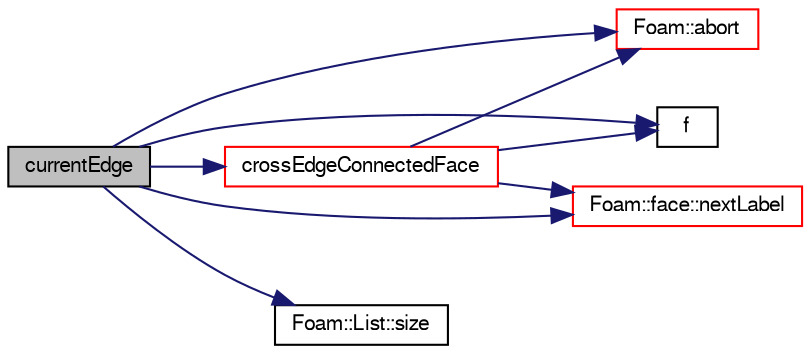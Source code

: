 digraph "currentEdge"
{
  bgcolor="transparent";
  edge [fontname="FreeSans",fontsize="10",labelfontname="FreeSans",labelfontsize="10"];
  node [fontname="FreeSans",fontsize="10",shape=record];
  rankdir="LR";
  Node65 [label="currentEdge",height=0.2,width=0.4,color="black", fillcolor="grey75", style="filled", fontcolor="black"];
  Node65 -> Node66 [color="midnightblue",fontsize="10",style="solid",fontname="FreeSans"];
  Node66 [label="Foam::abort",height=0.2,width=0.4,color="red",URL="$a21124.html#a447107a607d03e417307c203fa5fb44b"];
  Node65 -> Node109 [color="midnightblue",fontsize="10",style="solid",fontname="FreeSans"];
  Node109 [label="crossEdgeConnectedFace",height=0.2,width=0.4,color="red",URL="$a28794.html#ae3ca85ef7356d8ad9e37b4e50cb786ce",tooltip="Check if inside current tet. "];
  Node109 -> Node118 [color="midnightblue",fontsize="10",style="solid",fontname="FreeSans"];
  Node118 [label="f",height=0.2,width=0.4,color="black",URL="$a17900.html#a888be93833ac7a23170555c69c690288"];
  Node109 -> Node252 [color="midnightblue",fontsize="10",style="solid",fontname="FreeSans"];
  Node252 [label="Foam::face::nextLabel",height=0.2,width=0.4,color="red",URL="$a27218.html#a8d8ab7da5fc0315042faf1b6dcf64f4a",tooltip="Next vertex on face. "];
  Node109 -> Node66 [color="midnightblue",fontsize="10",style="solid",fontname="FreeSans"];
  Node65 -> Node118 [color="midnightblue",fontsize="10",style="solid",fontname="FreeSans"];
  Node65 -> Node252 [color="midnightblue",fontsize="10",style="solid",fontname="FreeSans"];
  Node65 -> Node136 [color="midnightblue",fontsize="10",style="solid",fontname="FreeSans"];
  Node136 [label="Foam::List::size",height=0.2,width=0.4,color="black",URL="$a25694.html#a8a5f6fa29bd4b500caf186f60245b384",tooltip="Override size to be inconsistent with allocated storage. "];
}

